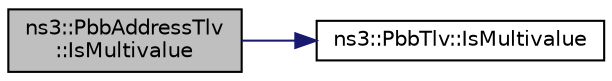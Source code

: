 digraph "ns3::PbbAddressTlv::IsMultivalue"
{
 // LATEX_PDF_SIZE
  edge [fontname="Helvetica",fontsize="10",labelfontname="Helvetica",labelfontsize="10"];
  node [fontname="Helvetica",fontsize="10",shape=record];
  rankdir="LR";
  Node1 [label="ns3::PbbAddressTlv\l::IsMultivalue",height=0.2,width=0.4,color="black", fillcolor="grey75", style="filled", fontcolor="black",tooltip="Tests whether or not this address TLV is \"multivalue\"."];
  Node1 -> Node2 [color="midnightblue",fontsize="10",style="solid",fontname="Helvetica"];
  Node2 [label="ns3::PbbTlv::IsMultivalue",height=0.2,width=0.4,color="black", fillcolor="white", style="filled",URL="$classns3_1_1_pbb_tlv.html#aa3e64933a068080a97ca87f50be6e00c",tooltip="Check the multivalue parameter."];
}
